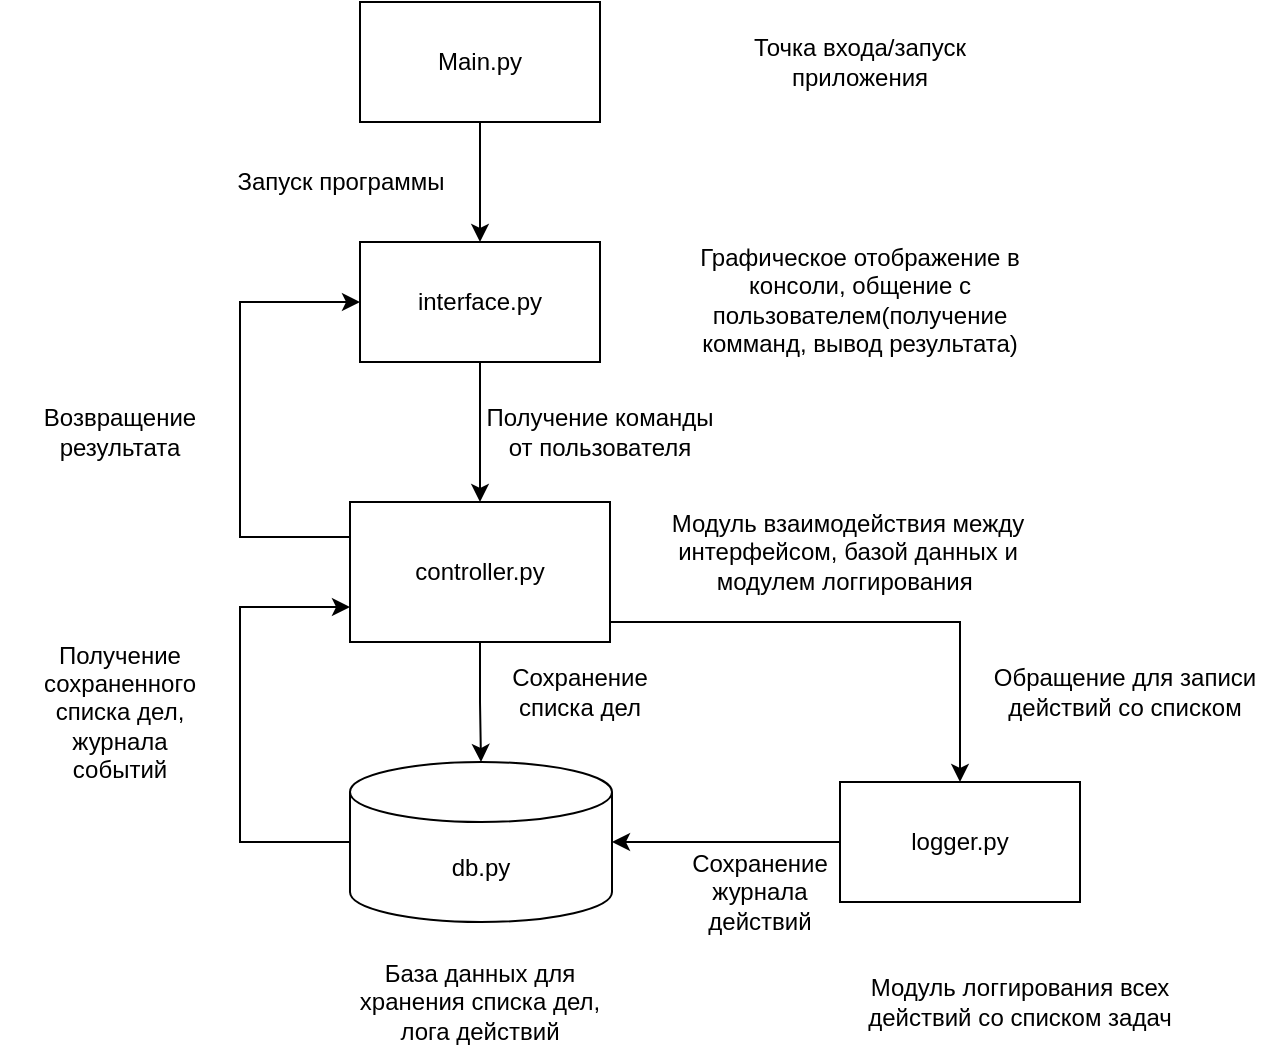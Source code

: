 <mxfile version="19.0.3" type="device"><diagram id="Y0g7qM-dOtGkc-WGfHgg" name="Page-1"><mxGraphModel dx="522" dy="539" grid="1" gridSize="10" guides="1" tooltips="1" connect="1" arrows="1" fold="1" page="1" pageScale="1" pageWidth="827" pageHeight="1169" math="0" shadow="0"><root><mxCell id="0"/><mxCell id="1" parent="0"/><mxCell id="oIdS2dxiCFurpOh3gipV-34" style="edgeStyle=orthogonalEdgeStyle;rounded=0;orthogonalLoop=1;jettySize=auto;html=1;entryX=0;entryY=0.5;entryDx=0;entryDy=0;exitX=0;exitY=0.25;exitDx=0;exitDy=0;" parent="1" source="2" target="3" edge="1"><mxGeometry relative="1" as="geometry"><mxPoint x="210" y="150" as="targetPoint"/><Array as="points"><mxPoint x="220" y="268"/><mxPoint x="220" y="150"/></Array></mxGeometry></mxCell><mxCell id="oIdS2dxiCFurpOh3gipV-47" style="edgeStyle=orthogonalEdgeStyle;rounded=0;orthogonalLoop=1;jettySize=auto;html=1;entryX=0.5;entryY=0;entryDx=0;entryDy=0;entryPerimeter=0;" parent="1" source="2" target="oIdS2dxiCFurpOh3gipV-44" edge="1"><mxGeometry relative="1" as="geometry"/></mxCell><mxCell id="oIdS2dxiCFurpOh3gipV-48" style="edgeStyle=orthogonalEdgeStyle;rounded=0;orthogonalLoop=1;jettySize=auto;html=1;exitX=1;exitY=0.75;exitDx=0;exitDy=0;entryX=0.5;entryY=0;entryDx=0;entryDy=0;" parent="1" source="2" target="20" edge="1"><mxGeometry relative="1" as="geometry"><Array as="points"><mxPoint x="405" y="310"/><mxPoint x="580" y="310"/></Array></mxGeometry></mxCell><mxCell id="2" value="controller.py" style="rounded=0;whiteSpace=wrap;html=1;" parent="1" vertex="1"><mxGeometry x="275" y="250" width="130" height="70" as="geometry"/></mxCell><mxCell id="oIdS2dxiCFurpOh3gipV-33" style="edgeStyle=orthogonalEdgeStyle;rounded=0;orthogonalLoop=1;jettySize=auto;html=1;" parent="1" source="3" target="2" edge="1"><mxGeometry relative="1" as="geometry"/></mxCell><mxCell id="3" value="interface.py" style="rounded=0;whiteSpace=wrap;html=1;" parent="1" vertex="1"><mxGeometry x="280" y="120" width="120" height="60" as="geometry"/></mxCell><mxCell id="5" value="Запуск программы" style="text;html=1;align=center;verticalAlign=middle;resizable=0;points=[];autosize=1;strokeColor=none;fillColor=none;" parent="1" vertex="1"><mxGeometry x="210" y="80" width="120" height="20" as="geometry"/></mxCell><mxCell id="oIdS2dxiCFurpOh3gipV-49" style="edgeStyle=orthogonalEdgeStyle;rounded=0;orthogonalLoop=1;jettySize=auto;html=1;entryX=1;entryY=0.5;entryDx=0;entryDy=0;entryPerimeter=0;" parent="1" source="20" target="oIdS2dxiCFurpOh3gipV-44" edge="1"><mxGeometry relative="1" as="geometry"/></mxCell><mxCell id="20" value="logger.py" style="rounded=0;whiteSpace=wrap;html=1;" parent="1" vertex="1"><mxGeometry x="520" y="390" width="120" height="60" as="geometry"/></mxCell><mxCell id="oIdS2dxiCFurpOh3gipV-26" style="edgeStyle=orthogonalEdgeStyle;rounded=0;orthogonalLoop=1;jettySize=auto;html=1;" parent="1" source="oIdS2dxiCFurpOh3gipV-22" target="3" edge="1"><mxGeometry relative="1" as="geometry"/></mxCell><mxCell id="oIdS2dxiCFurpOh3gipV-22" value="Main.py" style="rounded=0;whiteSpace=wrap;html=1;" parent="1" vertex="1"><mxGeometry x="280" width="120" height="60" as="geometry"/></mxCell><mxCell id="oIdS2dxiCFurpOh3gipV-24" value="Точка входа/запуск приложения" style="text;html=1;strokeColor=none;fillColor=none;align=center;verticalAlign=middle;whiteSpace=wrap;rounded=0;" parent="1" vertex="1"><mxGeometry x="465" y="15" width="130" height="30" as="geometry"/></mxCell><mxCell id="oIdS2dxiCFurpOh3gipV-28" value="Графическое отображение в консоли, общение с пользователем(получение комманд, вывод результата)" style="text;html=1;strokeColor=none;fillColor=none;align=center;verticalAlign=middle;whiteSpace=wrap;rounded=0;" parent="1" vertex="1"><mxGeometry x="440" y="117.5" width="180" height="62.5" as="geometry"/></mxCell><mxCell id="oIdS2dxiCFurpOh3gipV-37" value="&lt;span style=&quot;&quot;&gt;Получение команды от пользователя&lt;/span&gt;" style="text;html=1;strokeColor=none;fillColor=none;align=center;verticalAlign=middle;whiteSpace=wrap;rounded=0;" parent="1" vertex="1"><mxGeometry x="340" y="200" width="120" height="30" as="geometry"/></mxCell><mxCell id="oIdS2dxiCFurpOh3gipV-38" value="&lt;span style=&quot;&quot;&gt;Возвращение результата&lt;/span&gt;" style="text;html=1;strokeColor=none;fillColor=none;align=center;verticalAlign=middle;whiteSpace=wrap;rounded=0;" parent="1" vertex="1"><mxGeometry x="100" y="200" width="120" height="30" as="geometry"/></mxCell><mxCell id="oIdS2dxiCFurpOh3gipV-41" value="Модуль взаимодействия между интерфейсом, базой данных и модулем логгирования&amp;nbsp;" style="text;html=1;strokeColor=none;fillColor=none;align=center;verticalAlign=middle;whiteSpace=wrap;rounded=0;" parent="1" vertex="1"><mxGeometry x="414" y="250" width="220" height="50" as="geometry"/></mxCell><mxCell id="oIdS2dxiCFurpOh3gipV-42" value="Модуль логгирования всех действий со списком задач" style="text;html=1;strokeColor=none;fillColor=none;align=center;verticalAlign=middle;whiteSpace=wrap;rounded=0;" parent="1" vertex="1"><mxGeometry x="530" y="485" width="160" height="30" as="geometry"/></mxCell><mxCell id="oIdS2dxiCFurpOh3gipV-46" style="edgeStyle=orthogonalEdgeStyle;rounded=0;orthogonalLoop=1;jettySize=auto;html=1;entryX=0;entryY=0.75;entryDx=0;entryDy=0;" parent="1" source="oIdS2dxiCFurpOh3gipV-44" target="2" edge="1"><mxGeometry relative="1" as="geometry"><mxPoint x="220" y="290" as="targetPoint"/><Array as="points"><mxPoint x="220" y="420"/><mxPoint x="220" y="303"/></Array></mxGeometry></mxCell><mxCell id="oIdS2dxiCFurpOh3gipV-44" value="db.py" style="shape=cylinder3;whiteSpace=wrap;html=1;boundedLbl=1;backgroundOutline=1;size=15;" parent="1" vertex="1"><mxGeometry x="275" y="380" width="131" height="80" as="geometry"/></mxCell><mxCell id="oIdS2dxiCFurpOh3gipV-45" value="База данных для хранения списка дел, лога действий" style="text;html=1;strokeColor=none;fillColor=none;align=center;verticalAlign=middle;whiteSpace=wrap;rounded=0;" parent="1" vertex="1"><mxGeometry x="275" y="470" width="130" height="60" as="geometry"/></mxCell><mxCell id="oIdS2dxiCFurpOh3gipV-50" value="Обращение для записи действий со списком" style="text;html=1;strokeColor=none;fillColor=none;align=center;verticalAlign=middle;whiteSpace=wrap;rounded=0;" parent="1" vertex="1"><mxGeometry x="595" y="330" width="135" height="30" as="geometry"/></mxCell><mxCell id="oIdS2dxiCFurpOh3gipV-53" value="Сохранение списка дел" style="text;html=1;strokeColor=none;fillColor=none;align=center;verticalAlign=middle;whiteSpace=wrap;rounded=0;" parent="1" vertex="1"><mxGeometry x="350" y="330" width="80" height="30" as="geometry"/></mxCell><mxCell id="oIdS2dxiCFurpOh3gipV-54" value="Получение сохраненного списка дел, журнала событий" style="text;html=1;strokeColor=none;fillColor=none;align=center;verticalAlign=middle;whiteSpace=wrap;rounded=0;" parent="1" vertex="1"><mxGeometry x="120" y="340" width="80" height="30" as="geometry"/></mxCell><mxCell id="oIdS2dxiCFurpOh3gipV-56" value="Сохранение журнала действий" style="text;html=1;strokeColor=none;fillColor=none;align=center;verticalAlign=middle;whiteSpace=wrap;rounded=0;" parent="1" vertex="1"><mxGeometry x="440" y="430" width="80" height="30" as="geometry"/></mxCell></root></mxGraphModel></diagram></mxfile>